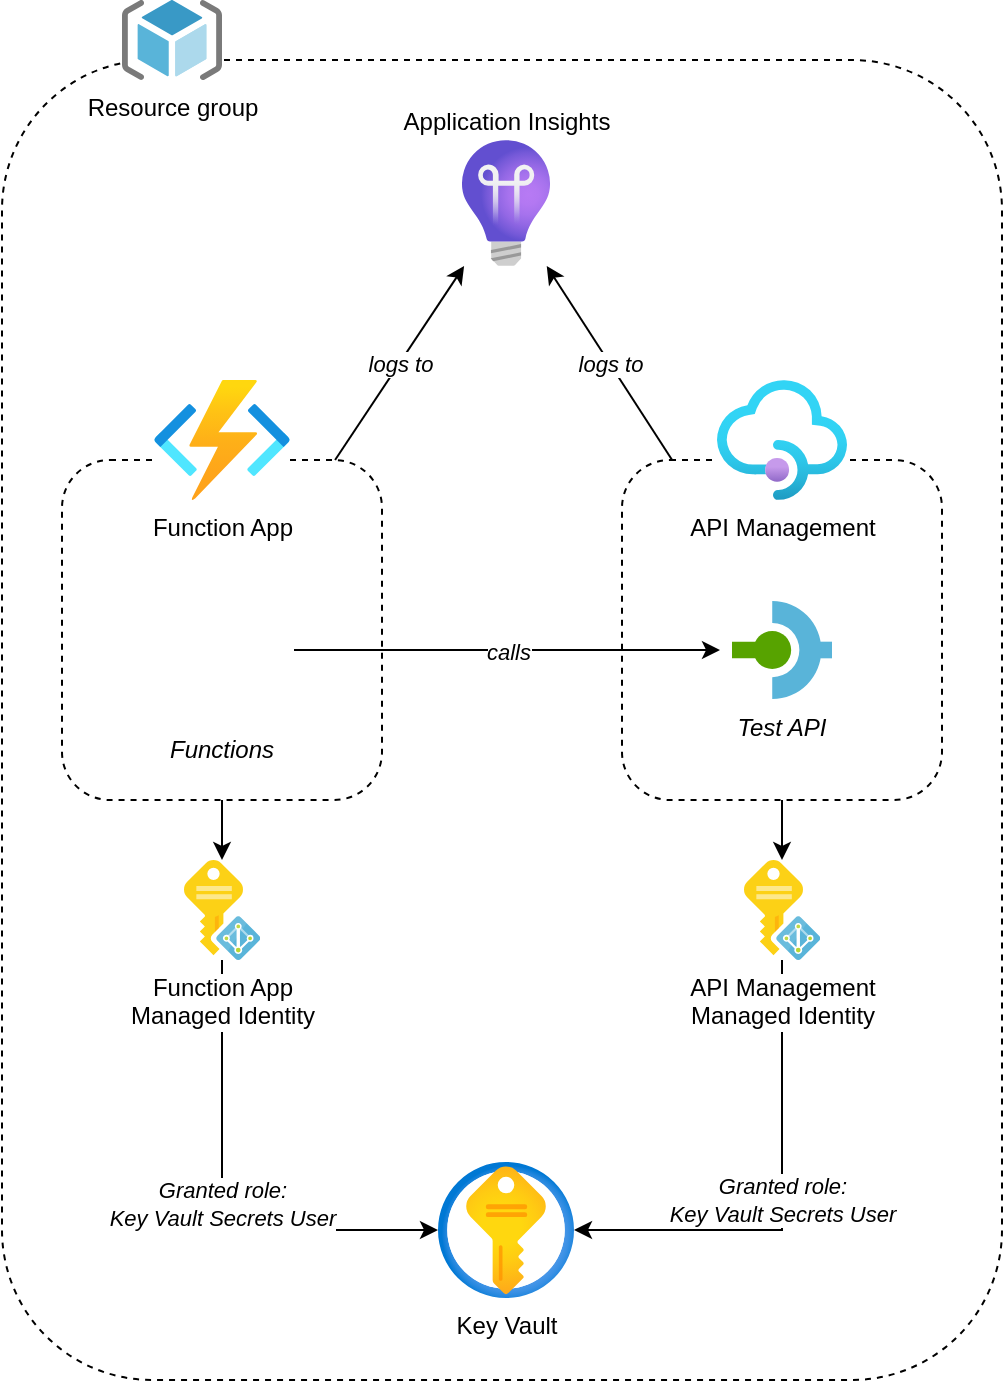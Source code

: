 <mxfile version="24.2.5" type="device">
  <diagram name="Page-1" id="TLPtuCNs7ykybdBzxtyQ">
    <mxGraphModel dx="1434" dy="836" grid="1" gridSize="10" guides="1" tooltips="1" connect="1" arrows="1" fold="1" page="1" pageScale="1" pageWidth="827" pageHeight="1169" math="0" shadow="0">
      <root>
        <mxCell id="0" />
        <mxCell id="1" parent="0" />
        <mxCell id="ZptklFR3sbPgUG_MG5CR-19" value="" style="rounded=1;whiteSpace=wrap;html=1;dashed=1;" vertex="1" parent="1">
          <mxGeometry x="90" y="80" width="500" height="660" as="geometry" />
        </mxCell>
        <mxCell id="ZptklFR3sbPgUG_MG5CR-15" style="edgeStyle=orthogonalEdgeStyle;rounded=0;orthogonalLoop=1;jettySize=auto;html=1;" edge="1" parent="1" source="ZptklFR3sbPgUG_MG5CR-14" target="ZptklFR3sbPgUG_MG5CR-10">
          <mxGeometry relative="1" as="geometry" />
        </mxCell>
        <mxCell id="ZptklFR3sbPgUG_MG5CR-14" value="" style="rounded=1;whiteSpace=wrap;html=1;dashed=1;" vertex="1" parent="1">
          <mxGeometry x="120" y="280" width="160" height="170" as="geometry" />
        </mxCell>
        <mxCell id="ZptklFR3sbPgUG_MG5CR-8" style="edgeStyle=orthogonalEdgeStyle;rounded=0;orthogonalLoop=1;jettySize=auto;html=1;" edge="1" parent="1" source="ZptklFR3sbPgUG_MG5CR-5" target="ZptklFR3sbPgUG_MG5CR-7">
          <mxGeometry relative="1" as="geometry">
            <mxPoint x="480" y="530" as="targetPoint" />
          </mxGeometry>
        </mxCell>
        <mxCell id="ZptklFR3sbPgUG_MG5CR-12" value="logs to" style="rounded=0;orthogonalLoop=1;jettySize=auto;html=1;fontStyle=2" edge="1" parent="1" source="ZptklFR3sbPgUG_MG5CR-5" target="ZptklFR3sbPgUG_MG5CR-6">
          <mxGeometry relative="1" as="geometry" />
        </mxCell>
        <mxCell id="ZptklFR3sbPgUG_MG5CR-5" value="" style="rounded=1;whiteSpace=wrap;html=1;dashed=1;" vertex="1" parent="1">
          <mxGeometry x="400" y="280" width="160" height="170" as="geometry" />
        </mxCell>
        <mxCell id="ZptklFR3sbPgUG_MG5CR-1" value="API Management" style="image;aspect=fixed;html=1;points=[];align=center;fontSize=12;image=img/lib/azure2/app_services/API_Management_Services.svg;imageBackground=default;" vertex="1" parent="1">
          <mxGeometry x="447.5" y="240" width="65" height="60" as="geometry" />
        </mxCell>
        <mxCell id="ZptklFR3sbPgUG_MG5CR-2" value="Key Vault" style="image;aspect=fixed;html=1;points=[];align=center;fontSize=12;image=img/lib/azure2/security/Key_Vaults.svg;" vertex="1" parent="1">
          <mxGeometry x="308" y="631" width="68" height="68" as="geometry" />
        </mxCell>
        <mxCell id="ZptklFR3sbPgUG_MG5CR-13" value="&lt;i&gt;logs to&lt;/i&gt;" style="rounded=0;orthogonalLoop=1;jettySize=auto;html=1;" edge="1" parent="1" source="ZptklFR3sbPgUG_MG5CR-14" target="ZptklFR3sbPgUG_MG5CR-6">
          <mxGeometry relative="1" as="geometry" />
        </mxCell>
        <mxCell id="ZptklFR3sbPgUG_MG5CR-3" value="Function App" style="image;aspect=fixed;html=1;points=[];align=center;fontSize=12;image=img/lib/azure2/compute/Function_Apps.svg;imageBackground=default;" vertex="1" parent="1">
          <mxGeometry x="166" y="240" width="68" height="60" as="geometry" />
        </mxCell>
        <mxCell id="ZptklFR3sbPgUG_MG5CR-4" value="Test API" style="shape=image;verticalLabelPosition=bottom;labelBackgroundColor=default;verticalAlign=top;aspect=fixed;imageAspect=0;image=data:image/svg+xml,PHN2ZyB4bWxucz0iaHR0cDovL3d3dy53My5vcmcvMjAwMC9zdmciIHZpZXdCb3g9IjAgMCA1MCA1MCI+JiN4YTsgICAgPHBhdGggZmlsbD0iIzU3YTMwMCIgZD0iTTAgMjAuODRoMTkuNTV2OC4zMkgweiIvPiYjeGE7ICAgIDxwYXRoIGZpbGw9IiM1OWI0ZDkiIGQ9Ik00MS42OCAyMC44NGgxMC4yNnY4LjMySDQxLjY4eiIvPiYjeGE7ICAgIDxjaXJjbGUgZmlsbD0iIzU3YTMwMCIgcj0iOS40NiIgY3k9IjI1IiBjeD0iMjAuMTIiLz4mI3hhOyAgICA8cGF0aCBmaWxsPSIjNTliNGQ5IiBkPSJNMjAuMTIuNDh2MTAuOTZhMSAxIDAgMCAxIDAgMjcuMTR2MTAuOTZhMSAxIDAgMCAwIDAtNDkuMDVaIi8+JiN4YTs8L3N2Zz4=;fontStyle=2" vertex="1" parent="1">
          <mxGeometry x="455" y="350" width="50" height="50" as="geometry" />
        </mxCell>
        <mxCell id="ZptklFR3sbPgUG_MG5CR-6" value="Application Insights" style="image;aspect=fixed;html=1;points=[];align=center;fontSize=12;image=img/lib/azure2/devops/Application_Insights.svg;labelPosition=center;verticalLabelPosition=top;verticalAlign=bottom;" vertex="1" parent="1">
          <mxGeometry x="320" y="120" width="44" height="63" as="geometry" />
        </mxCell>
        <mxCell id="ZptklFR3sbPgUG_MG5CR-9" value="Granted role:&lt;div&gt;Key Vault Secrets User&lt;br&gt;&lt;/div&gt;" style="edgeStyle=orthogonalEdgeStyle;rounded=0;orthogonalLoop=1;jettySize=auto;html=1;fontStyle=2" edge="1" parent="1" source="ZptklFR3sbPgUG_MG5CR-7" target="ZptklFR3sbPgUG_MG5CR-2">
          <mxGeometry relative="1" as="geometry">
            <Array as="points">
              <mxPoint x="480" y="665" />
            </Array>
          </mxGeometry>
        </mxCell>
        <mxCell id="ZptklFR3sbPgUG_MG5CR-7" value="API Management&lt;div&gt;Managed Identity&lt;/div&gt;" style="image;sketch=0;aspect=fixed;html=1;points=[];align=center;fontSize=12;image=img/lib/mscae/Managed_Identities.svg;" vertex="1" parent="1">
          <mxGeometry x="461" y="480" width="38" height="50" as="geometry" />
        </mxCell>
        <mxCell id="ZptklFR3sbPgUG_MG5CR-11" value="&lt;span style=&quot;font-style: italic;&quot;&gt;Granted role:&lt;/span&gt;&lt;div style=&quot;font-style: italic;&quot;&gt;Key Vault Secrets User&lt;/div&gt;" style="edgeStyle=orthogonalEdgeStyle;rounded=0;orthogonalLoop=1;jettySize=auto;html=1;" edge="1" parent="1" source="ZptklFR3sbPgUG_MG5CR-10" target="ZptklFR3sbPgUG_MG5CR-2">
          <mxGeometry relative="1" as="geometry">
            <Array as="points">
              <mxPoint x="200" y="665" />
            </Array>
          </mxGeometry>
        </mxCell>
        <mxCell id="ZptklFR3sbPgUG_MG5CR-10" value="Function App&lt;div&gt;Managed Identity&lt;/div&gt;" style="image;sketch=0;aspect=fixed;html=1;points=[];align=center;fontSize=12;image=img/lib/mscae/Managed_Identities.svg;" vertex="1" parent="1">
          <mxGeometry x="181" y="480" width="38" height="50" as="geometry" />
        </mxCell>
        <mxCell id="ZptklFR3sbPgUG_MG5CR-17" value="Functions" style="shape=image;verticalLabelPosition=bottom;labelBackgroundColor=default;verticalAlign=top;aspect=fixed;imageAspect=0;image=https://learn.microsoft.com/en-us/dotnet/media/logo_csharp.png;fontStyle=2" vertex="1" parent="1">
          <mxGeometry x="164" y="339" width="72" height="72" as="geometry" />
        </mxCell>
        <mxCell id="ZptklFR3sbPgUG_MG5CR-16" value="calls" style="edgeStyle=orthogonalEdgeStyle;rounded=0;orthogonalLoop=1;jettySize=auto;html=1;fontStyle=2" edge="1" parent="1" source="ZptklFR3sbPgUG_MG5CR-17">
          <mxGeometry relative="1" as="geometry">
            <mxPoint x="230" y="375" as="sourcePoint" />
            <mxPoint x="449" y="375" as="targetPoint" />
            <Array as="points" />
          </mxGeometry>
        </mxCell>
        <mxCell id="ZptklFR3sbPgUG_MG5CR-18" value="Resource group" style="image;sketch=0;aspect=fixed;html=1;points=[];align=center;fontSize=12;image=img/lib/mscae/ResourceGroup.svg;imageBackground=default;" vertex="1" parent="1">
          <mxGeometry x="150" y="50" width="50" height="40" as="geometry" />
        </mxCell>
      </root>
    </mxGraphModel>
  </diagram>
</mxfile>
